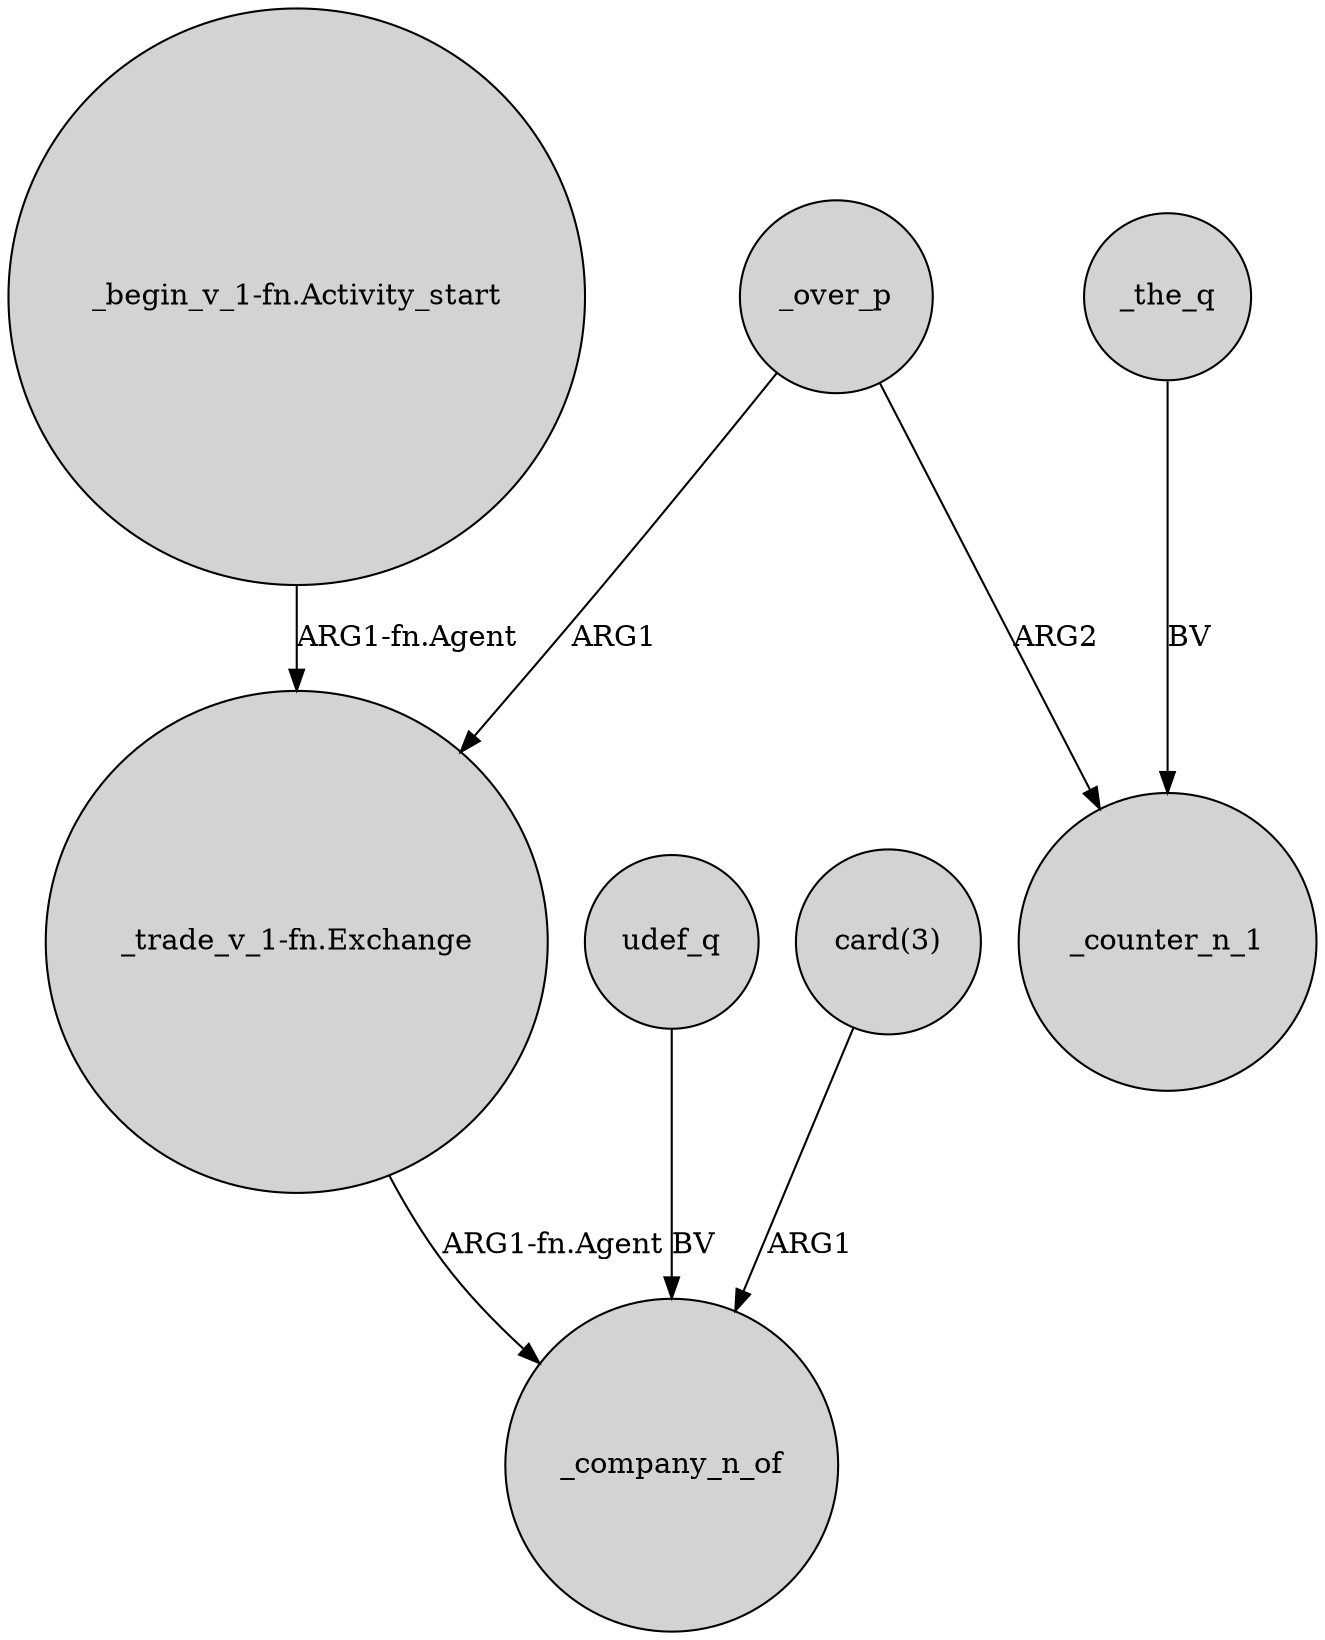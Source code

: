 digraph {
	node [shape=circle style=filled]
	"_begin_v_1-fn.Activity_start" -> "_trade_v_1-fn.Exchange" [label="ARG1-fn.Agent"]
	_over_p -> "_trade_v_1-fn.Exchange" [label=ARG1]
	_the_q -> _counter_n_1 [label=BV]
	udef_q -> _company_n_of [label=BV]
	_over_p -> _counter_n_1 [label=ARG2]
	"card(3)" -> _company_n_of [label=ARG1]
	"_trade_v_1-fn.Exchange" -> _company_n_of [label="ARG1-fn.Agent"]
}
